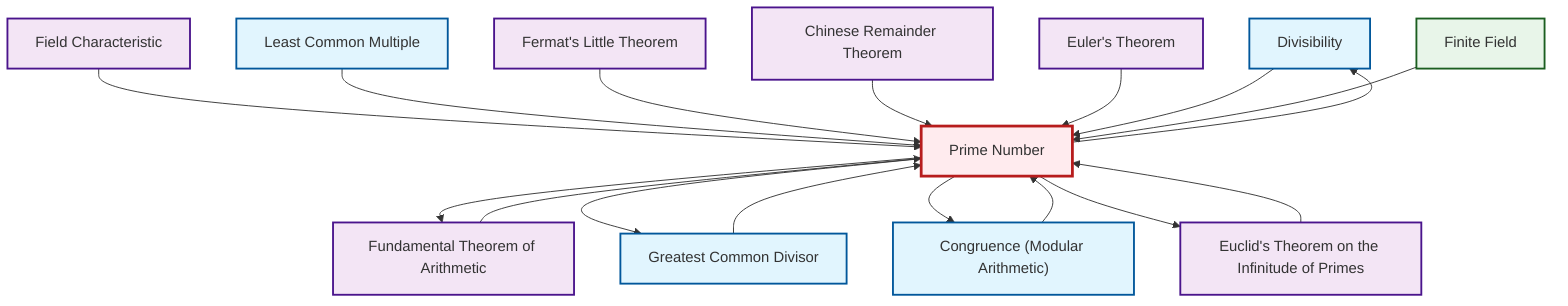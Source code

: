graph TD
    classDef definition fill:#e1f5fe,stroke:#01579b,stroke-width:2px
    classDef theorem fill:#f3e5f5,stroke:#4a148c,stroke-width:2px
    classDef axiom fill:#fff3e0,stroke:#e65100,stroke-width:2px
    classDef example fill:#e8f5e9,stroke:#1b5e20,stroke-width:2px
    classDef current fill:#ffebee,stroke:#b71c1c,stroke-width:3px
    def-divisibility["Divisibility"]:::definition
    thm-euclid-infinitude-primes["Euclid's Theorem on the Infinitude of Primes"]:::theorem
    def-prime["Prime Number"]:::definition
    thm-chinese-remainder["Chinese Remainder Theorem"]:::theorem
    def-congruence["Congruence (Modular Arithmetic)"]:::definition
    thm-euler["Euler's Theorem"]:::theorem
    def-lcm["Least Common Multiple"]:::definition
    thm-fermat-little["Fermat's Little Theorem"]:::theorem
    def-gcd["Greatest Common Divisor"]:::definition
    thm-fundamental-arithmetic["Fundamental Theorem of Arithmetic"]:::theorem
    ex-finite-field["Finite Field"]:::example
    thm-field-characteristic["Field Characteristic"]:::theorem
    def-prime --> thm-fundamental-arithmetic
    thm-field-characteristic --> def-prime
    def-lcm --> def-prime
    thm-fermat-little --> def-prime
    def-prime --> def-gcd
    def-prime --> def-congruence
    thm-chinese-remainder --> def-prime
    thm-fundamental-arithmetic --> def-prime
    def-gcd --> def-prime
    thm-euclid-infinitude-primes --> def-prime
    def-prime --> def-divisibility
    thm-euler --> def-prime
    def-divisibility --> def-prime
    ex-finite-field --> def-prime
    def-congruence --> def-prime
    def-prime --> thm-euclid-infinitude-primes
    class def-prime current